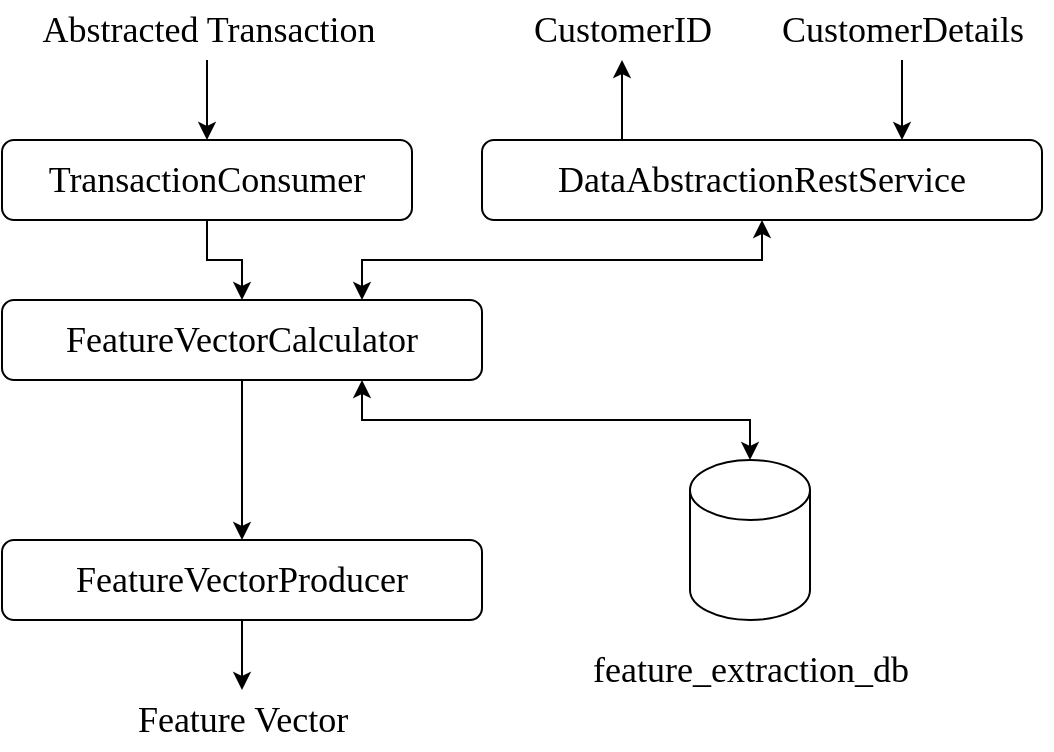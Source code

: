 <mxfile version="14.6.13" type="device"><diagram id="5YKMRdrRACwSiX21v_vY" name="Page-1"><mxGraphModel dx="852" dy="504" grid="1" gridSize="10" guides="1" tooltips="1" connect="1" arrows="1" fold="1" page="1" pageScale="1" pageWidth="827" pageHeight="1169" math="0" shadow="0"><root><mxCell id="0"/><mxCell id="1" parent="0"/><mxCell id="71DrbT3OAOC2XSD0_25G-21" style="edgeStyle=orthogonalEdgeStyle;rounded=0;orthogonalLoop=1;jettySize=auto;html=1;exitX=0.5;exitY=1;exitDx=0;exitDy=0;entryX=0.5;entryY=0;entryDx=0;entryDy=0;fontSize=18;" parent="1" source="71DrbT3OAOC2XSD0_25G-2" target="71DrbT3OAOC2XSD0_25G-6" edge="1"><mxGeometry relative="1" as="geometry"/></mxCell><mxCell id="71DrbT3OAOC2XSD0_25G-2" value="TransactionConsumer" style="rounded=1;whiteSpace=wrap;html=1;strokeColor=#000000;strokeWidth=1;fontFamily=Ubuntu;fontSource=https://fonts.googleapis.com/css?family=Ubuntu;fontSize=18;fontColor=#000000;fillColor=none;" parent="1" vertex="1"><mxGeometry x="40" y="120" width="205" height="40" as="geometry"/></mxCell><mxCell id="71DrbT3OAOC2XSD0_25G-22" style="edgeStyle=orthogonalEdgeStyle;rounded=0;orthogonalLoop=1;jettySize=auto;html=1;exitX=0.75;exitY=0;exitDx=0;exitDy=0;fontSize=18;startArrow=classic;startFill=1;" parent="1" source="71DrbT3OAOC2XSD0_25G-6" target="71DrbT3OAOC2XSD0_25G-10" edge="1"><mxGeometry relative="1" as="geometry"/></mxCell><mxCell id="71DrbT3OAOC2XSD0_25G-23" style="edgeStyle=orthogonalEdgeStyle;rounded=0;orthogonalLoop=1;jettySize=auto;html=1;exitX=0.75;exitY=1;exitDx=0;exitDy=0;entryX=0.5;entryY=0;entryDx=0;entryDy=0;entryPerimeter=0;fontSize=18;startArrow=classic;startFill=1;" parent="1" source="71DrbT3OAOC2XSD0_25G-6" target="71DrbT3OAOC2XSD0_25G-16" edge="1"><mxGeometry relative="1" as="geometry"/></mxCell><mxCell id="71DrbT3OAOC2XSD0_25G-24" style="edgeStyle=orthogonalEdgeStyle;rounded=0;orthogonalLoop=1;jettySize=auto;html=1;exitX=0.5;exitY=1;exitDx=0;exitDy=0;fontSize=18;" parent="1" source="71DrbT3OAOC2XSD0_25G-6" target="71DrbT3OAOC2XSD0_25G-12" edge="1"><mxGeometry relative="1" as="geometry"/></mxCell><mxCell id="71DrbT3OAOC2XSD0_25G-6" value="FeatureVectorCalculator" style="rounded=1;whiteSpace=wrap;html=1;strokeColor=#000000;strokeWidth=1;fontFamily=Ubuntu;fontSource=https://fonts.googleapis.com/css?family=Ubuntu;fontSize=18;fontColor=#000000;fillColor=none;" parent="1" vertex="1"><mxGeometry x="40" y="200" width="240" height="40" as="geometry"/></mxCell><mxCell id="71DrbT3OAOC2XSD0_25G-9" style="edgeStyle=orthogonalEdgeStyle;rounded=0;orthogonalLoop=1;jettySize=auto;html=1;startArrow=none;startFill=0;strokeColor=#000000;fontFamily=Ubuntu;fontSource=https://fonts.googleapis.com/css?family=Ubuntu;fontSize=18;fontColor=#000000;exitX=0.25;exitY=0;exitDx=0;exitDy=0;" parent="1" source="71DrbT3OAOC2XSD0_25G-10" target="71DrbT3OAOC2XSD0_25G-18" edge="1"><mxGeometry relative="1" as="geometry"/></mxCell><mxCell id="71DrbT3OAOC2XSD0_25G-10" value="DataAbstractionRestService" style="rounded=1;whiteSpace=wrap;html=1;strokeColor=#000000;strokeWidth=1;fontFamily=Ubuntu;fontSource=https://fonts.googleapis.com/css?family=Ubuntu;fontSize=18;fontColor=#000000;fillColor=none;" parent="1" vertex="1"><mxGeometry x="280" y="120" width="280" height="40" as="geometry"/></mxCell><mxCell id="71DrbT3OAOC2XSD0_25G-11" style="edgeStyle=orthogonalEdgeStyle;rounded=0;orthogonalLoop=1;jettySize=auto;html=1;exitX=0.5;exitY=1;exitDx=0;exitDy=0;startArrow=none;startFill=0;strokeColor=#000000;fontFamily=Ubuntu;fontSource=https://fonts.googleapis.com/css?family=Ubuntu;fontSize=18;fontColor=#000000;" parent="1" source="71DrbT3OAOC2XSD0_25G-12" target="71DrbT3OAOC2XSD0_25G-15" edge="1"><mxGeometry relative="1" as="geometry"/></mxCell><mxCell id="71DrbT3OAOC2XSD0_25G-12" value="FeatureVectorProducer" style="rounded=1;whiteSpace=wrap;html=1;strokeColor=#000000;strokeWidth=1;fontFamily=Ubuntu;fontSource=https://fonts.googleapis.com/css?family=Ubuntu;fontSize=18;fontColor=#000000;fillColor=none;" parent="1" vertex="1"><mxGeometry x="40" y="320" width="240" height="40" as="geometry"/></mxCell><mxCell id="71DrbT3OAOC2XSD0_25G-13" style="edgeStyle=orthogonalEdgeStyle;rounded=0;orthogonalLoop=1;jettySize=auto;html=1;entryX=0.5;entryY=0;entryDx=0;entryDy=0;startArrow=none;startFill=0;strokeColor=#000000;fontFamily=Ubuntu;fontSource=https://fonts.googleapis.com/css?family=Ubuntu;fontSize=18;fontColor=#000000;" parent="1" source="71DrbT3OAOC2XSD0_25G-14" target="71DrbT3OAOC2XSD0_25G-2" edge="1"><mxGeometry relative="1" as="geometry"/></mxCell><mxCell id="71DrbT3OAOC2XSD0_25G-14" value="Abstracted Transaction" style="text;html=1;align=center;verticalAlign=middle;resizable=0;points=[];autosize=1;fontSize=18;fontFamily=Ubuntu;fontColor=#000000;" parent="1" vertex="1"><mxGeometry x="42.5" y="50" width="200" height="30" as="geometry"/></mxCell><mxCell id="71DrbT3OAOC2XSD0_25G-15" value="Feature Vector" style="text;html=1;align=center;verticalAlign=middle;resizable=0;points=[];autosize=1;fontSize=18;fontFamily=Ubuntu;fontColor=#000000;" parent="1" vertex="1"><mxGeometry x="90" y="395" width="140" height="30" as="geometry"/></mxCell><mxCell id="71DrbT3OAOC2XSD0_25G-16" value="" style="shape=cylinder3;whiteSpace=wrap;html=1;boundedLbl=1;backgroundOutline=1;size=15;strokeColor=#000000;strokeWidth=1;fillColor=none;fontFamily=Ubuntu;fontSource=https://fonts.googleapis.com/css?family=Ubuntu;fontSize=18;fontColor=#000000;" parent="1" vertex="1"><mxGeometry x="384" y="280" width="60" height="80" as="geometry"/></mxCell><mxCell id="71DrbT3OAOC2XSD0_25G-17" value="feature_extraction_db" style="text;html=1;align=center;verticalAlign=middle;resizable=0;points=[];autosize=1;fontSize=18;fontFamily=Ubuntu;fontColor=#000000;" parent="1" vertex="1"><mxGeometry x="314" y="370" width="200" height="30" as="geometry"/></mxCell><mxCell id="71DrbT3OAOC2XSD0_25G-18" value="CustomerID" style="text;html=1;align=center;verticalAlign=middle;resizable=0;points=[];autosize=1;fontSize=18;fontFamily=Ubuntu;fontColor=#000000;" parent="1" vertex="1"><mxGeometry x="295" y="50" width="110" height="30" as="geometry"/></mxCell><mxCell id="71DrbT3OAOC2XSD0_25G-20" style="edgeStyle=orthogonalEdgeStyle;rounded=0;orthogonalLoop=1;jettySize=auto;html=1;entryX=0.75;entryY=0;entryDx=0;entryDy=0;fontSize=18;" parent="1" source="71DrbT3OAOC2XSD0_25G-19" target="71DrbT3OAOC2XSD0_25G-10" edge="1"><mxGeometry relative="1" as="geometry"/></mxCell><mxCell id="71DrbT3OAOC2XSD0_25G-19" value="CustomerDetails" style="text;html=1;align=center;verticalAlign=middle;resizable=0;points=[];autosize=1;fontSize=18;fontFamily=Ubuntu;fontColor=#000000;" parent="1" vertex="1"><mxGeometry x="415" y="50" width="150" height="30" as="geometry"/></mxCell></root></mxGraphModel></diagram></mxfile>